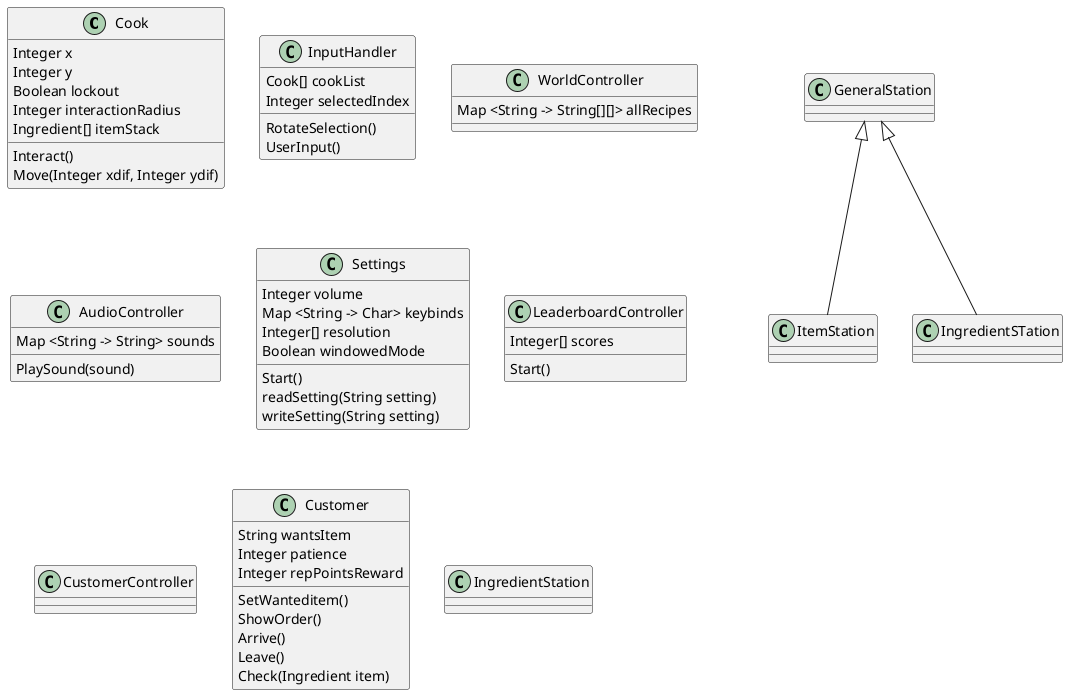 @startuml
'https://plantuml.com/class-diagram

Class Cook{
Integer x
Integer y
Boolean lockout
Integer interactionRadius
Ingredient[] itemStack
Interact()
Move(Integer xdif, Integer ydif)
}

Class InputHandler{
Cook[] cookList
Integer selectedIndex
RotateSelection()
UserInput()
}

Class WorldController{
Map <String -> String[][]> allRecipes
}

Class AudioController{
Map <String -> String> sounds
PlaySound(sound)
}

Class Settings{
Integer volume
Map <String -> Char> keybinds
Integer[] resolution
Boolean windowedMode
Start()
readSetting(String setting)
writeSetting(String setting)
}

Class LeaderboardController{
Integer[] scores
Start()
}

Class CustomerController{}

Class Customer{
String wantsItem
Integer patience
Integer repPointsReward

SetWanteditem()
ShowOrder()
Arrive()
Leave()
Check(Ingredient item)
}

Class GeneralStation{
}

Class ItemStation{}

Class IngredientStation{}

GeneralStation <|-- ItemStation
GeneralStation <|-- IngredientSTation


@enduml